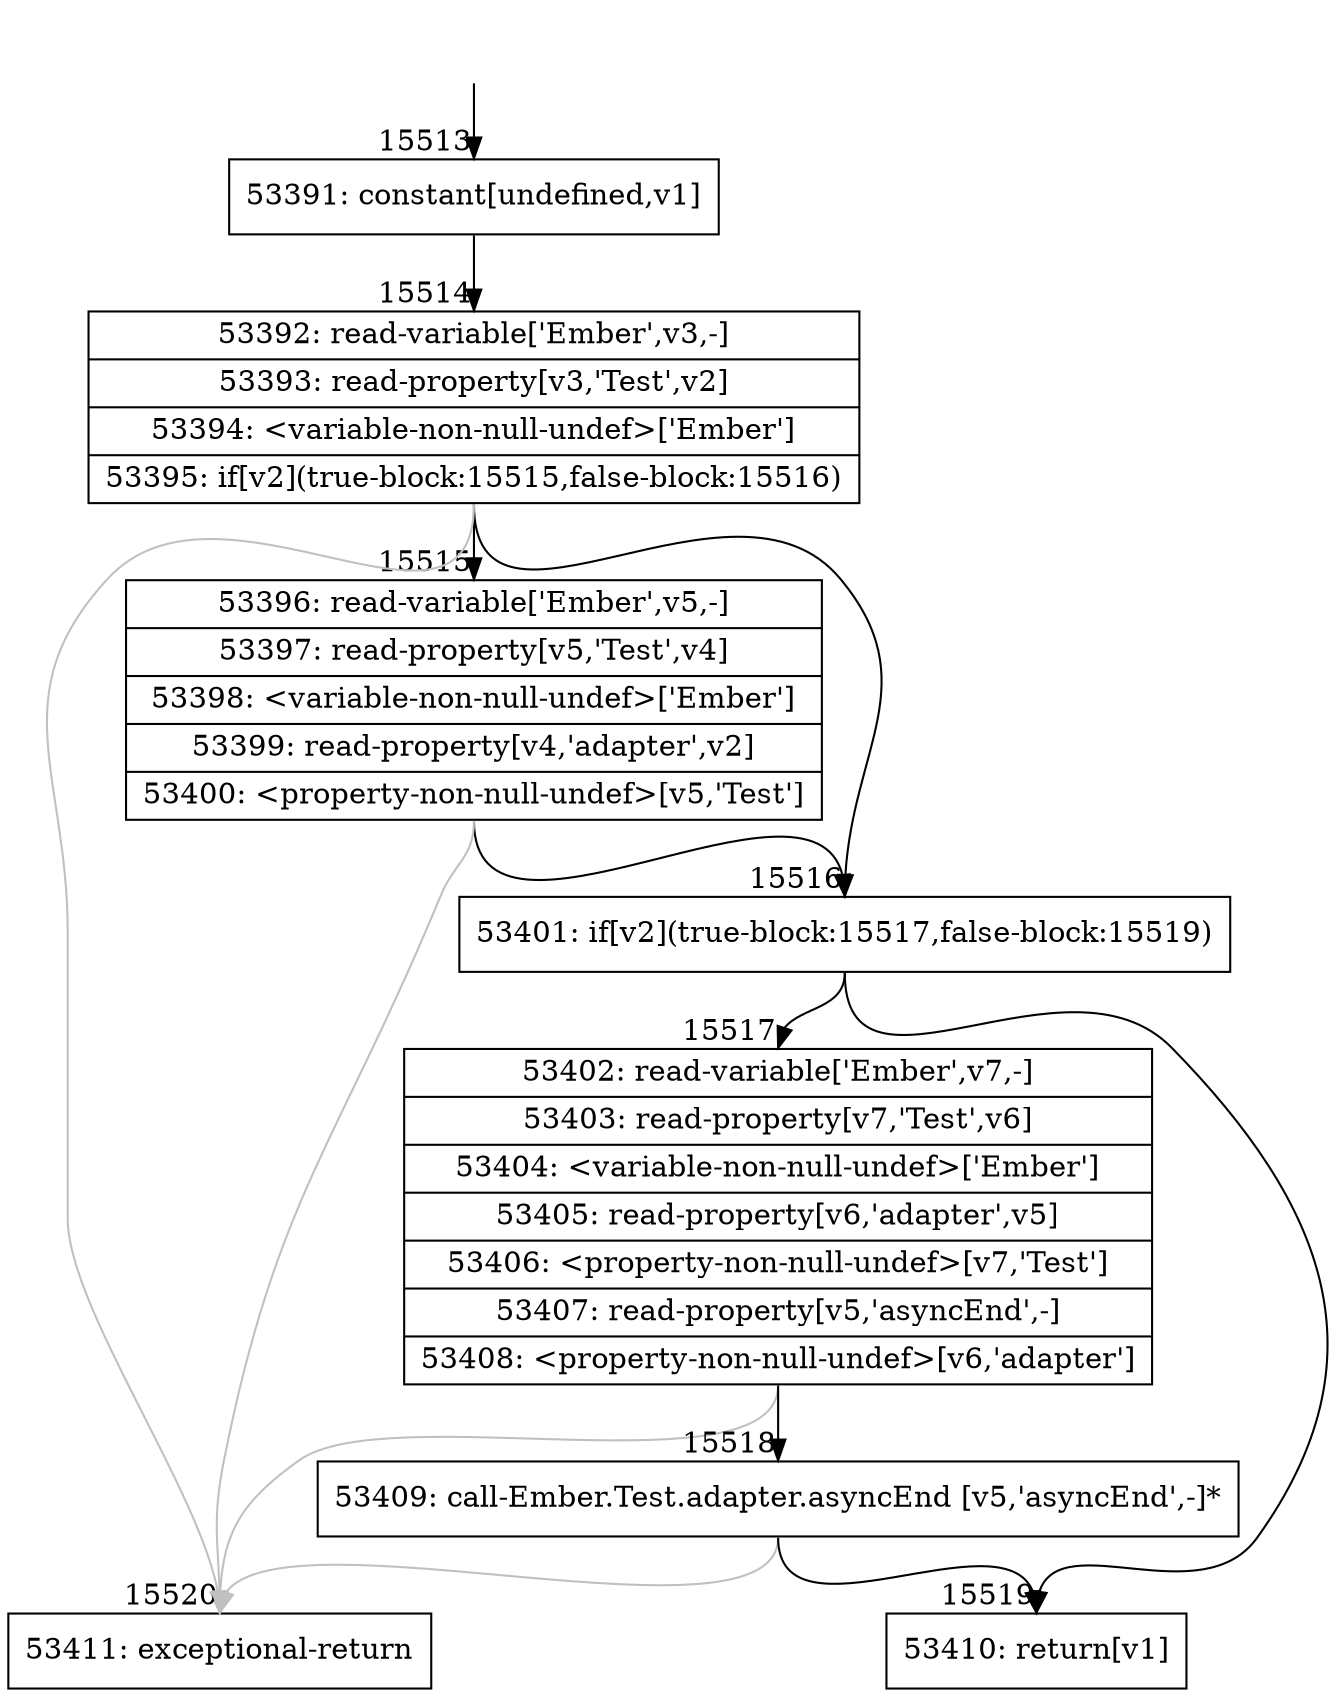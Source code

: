 digraph {
rankdir="TD"
BB_entry1313[shape=none,label=""];
BB_entry1313 -> BB15513 [tailport=s, headport=n, headlabel="    15513"]
BB15513 [shape=record label="{53391: constant[undefined,v1]}" ] 
BB15513 -> BB15514 [tailport=s, headport=n, headlabel="      15514"]
BB15514 [shape=record label="{53392: read-variable['Ember',v3,-]|53393: read-property[v3,'Test',v2]|53394: \<variable-non-null-undef\>['Ember']|53395: if[v2](true-block:15515,false-block:15516)}" ] 
BB15514 -> BB15516 [tailport=s, headport=n, headlabel="      15516"]
BB15514 -> BB15515 [tailport=s, headport=n, headlabel="      15515"]
BB15514 -> BB15520 [tailport=s, headport=n, color=gray, headlabel="      15520"]
BB15515 [shape=record label="{53396: read-variable['Ember',v5,-]|53397: read-property[v5,'Test',v4]|53398: \<variable-non-null-undef\>['Ember']|53399: read-property[v4,'adapter',v2]|53400: \<property-non-null-undef\>[v5,'Test']}" ] 
BB15515 -> BB15516 [tailport=s, headport=n]
BB15515 -> BB15520 [tailport=s, headport=n, color=gray]
BB15516 [shape=record label="{53401: if[v2](true-block:15517,false-block:15519)}" ] 
BB15516 -> BB15517 [tailport=s, headport=n, headlabel="      15517"]
BB15516 -> BB15519 [tailport=s, headport=n, headlabel="      15519"]
BB15517 [shape=record label="{53402: read-variable['Ember',v7,-]|53403: read-property[v7,'Test',v6]|53404: \<variable-non-null-undef\>['Ember']|53405: read-property[v6,'adapter',v5]|53406: \<property-non-null-undef\>[v7,'Test']|53407: read-property[v5,'asyncEnd',-]|53408: \<property-non-null-undef\>[v6,'adapter']}" ] 
BB15517 -> BB15518 [tailport=s, headport=n, headlabel="      15518"]
BB15517 -> BB15520 [tailport=s, headport=n, color=gray]
BB15518 [shape=record label="{53409: call-Ember.Test.adapter.asyncEnd [v5,'asyncEnd',-]*}" ] 
BB15518 -> BB15519 [tailport=s, headport=n]
BB15518 -> BB15520 [tailport=s, headport=n, color=gray]
BB15519 [shape=record label="{53410: return[v1]}" ] 
BB15520 [shape=record label="{53411: exceptional-return}" ] 
//#$~ 28636
}
